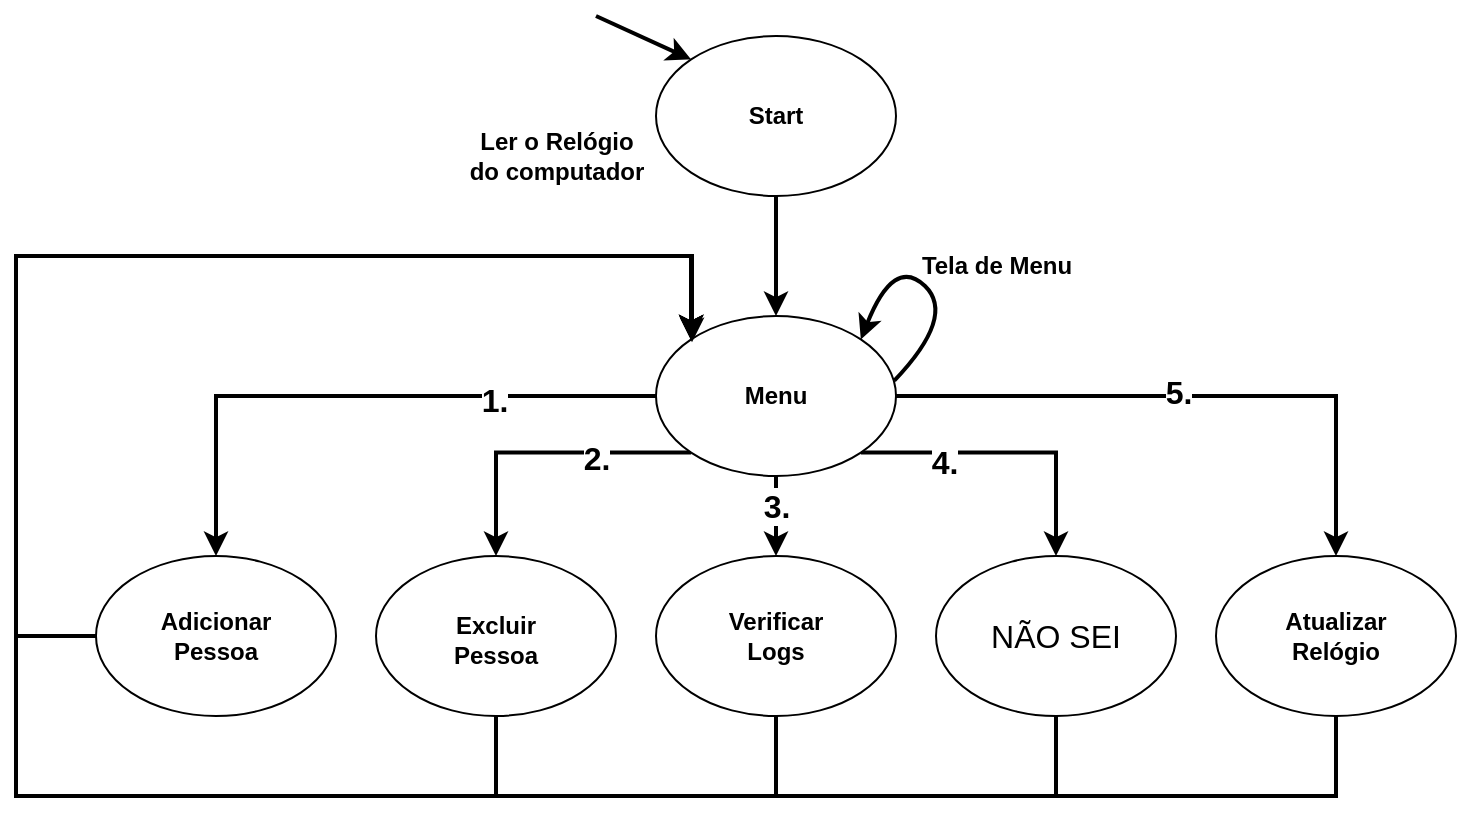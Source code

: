 <mxfile version="20.2.0" type="device"><diagram id="7MRglZtK3inhScTyYqWF" name="Page-1"><mxGraphModel dx="981" dy="493" grid="1" gridSize="10" guides="1" tooltips="1" connect="1" arrows="1" fold="1" page="1" pageScale="1" pageWidth="827" pageHeight="1169" math="0" shadow="0"><root><mxCell id="0"/><mxCell id="1" parent="0"/><mxCell id="krrq9gqg7aYVKy_Dk65v-5" value="" style="edgeStyle=orthogonalEdgeStyle;rounded=0;orthogonalLoop=1;jettySize=auto;html=1;strokeWidth=2;fontStyle=1" edge="1" parent="1" source="krrq9gqg7aYVKy_Dk65v-1" target="krrq9gqg7aYVKy_Dk65v-4"><mxGeometry relative="1" as="geometry"/></mxCell><mxCell id="krrq9gqg7aYVKy_Dk65v-1" value="&lt;span&gt;Start&lt;/span&gt;" style="ellipse;whiteSpace=wrap;html=1;fontStyle=1" vertex="1" parent="1"><mxGeometry x="350" y="20" width="120" height="80" as="geometry"/></mxCell><mxCell id="krrq9gqg7aYVKy_Dk65v-2" value="" style="endArrow=classic;html=1;rounded=0;entryX=0;entryY=0;entryDx=0;entryDy=0;strokeWidth=2;fontStyle=1" edge="1" parent="1" target="krrq9gqg7aYVKy_Dk65v-1"><mxGeometry width="50" height="50" relative="1" as="geometry"><mxPoint x="320" y="10" as="sourcePoint"/><mxPoint x="350" y="20" as="targetPoint"/></mxGeometry></mxCell><mxCell id="krrq9gqg7aYVKy_Dk65v-3" value="&lt;div&gt;Ler o Relógio&lt;/div&gt;&lt;div&gt;do computador&lt;br&gt;&lt;/div&gt;" style="text;html=1;align=center;verticalAlign=middle;resizable=0;points=[];autosize=1;strokeColor=none;fillColor=none;fontStyle=1" vertex="1" parent="1"><mxGeometry x="245" y="60" width="110" height="40" as="geometry"/></mxCell><mxCell id="krrq9gqg7aYVKy_Dk65v-10" style="edgeStyle=orthogonalEdgeStyle;rounded=0;orthogonalLoop=1;jettySize=auto;html=1;entryX=0.5;entryY=0;entryDx=0;entryDy=0;strokeWidth=2;labelBackgroundColor=default;labelBorderColor=default;fontStyle=1" edge="1" parent="1" source="krrq9gqg7aYVKy_Dk65v-4" target="krrq9gqg7aYVKy_Dk65v-9"><mxGeometry relative="1" as="geometry"/></mxCell><mxCell id="krrq9gqg7aYVKy_Dk65v-13" value="&lt;font style=&quot;font-size: 16px;&quot;&gt;&lt;span&gt;1.&lt;/span&gt;&lt;/font&gt;" style="edgeLabel;html=1;align=center;verticalAlign=middle;resizable=0;points=[];fontStyle=1" vertex="1" connectable="0" parent="krrq9gqg7aYVKy_Dk65v-10"><mxGeometry x="-0.456" y="2" relative="1" as="geometry"><mxPoint as="offset"/></mxGeometry></mxCell><mxCell id="krrq9gqg7aYVKy_Dk65v-15" style="edgeStyle=orthogonalEdgeStyle;rounded=0;orthogonalLoop=1;jettySize=auto;html=1;exitX=0;exitY=1;exitDx=0;exitDy=0;entryX=0.5;entryY=0;entryDx=0;entryDy=0;labelBackgroundColor=default;labelBorderColor=default;fontSize=16;strokeWidth=2;fontStyle=1" edge="1" parent="1" source="krrq9gqg7aYVKy_Dk65v-4" target="krrq9gqg7aYVKy_Dk65v-14"><mxGeometry relative="1" as="geometry"/></mxCell><mxCell id="krrq9gqg7aYVKy_Dk65v-16" value="2." style="edgeLabel;html=1;align=center;verticalAlign=middle;resizable=0;points=[];fontSize=16;fontStyle=1" vertex="1" connectable="0" parent="krrq9gqg7aYVKy_Dk65v-15"><mxGeometry x="-0.001" y="2" relative="1" as="geometry"><mxPoint x="27" as="offset"/></mxGeometry></mxCell><mxCell id="krrq9gqg7aYVKy_Dk65v-18" value="" style="edgeStyle=orthogonalEdgeStyle;rounded=0;orthogonalLoop=1;jettySize=auto;html=1;labelBackgroundColor=default;labelBorderColor=default;fontSize=12;strokeWidth=2;" edge="1" parent="1" source="krrq9gqg7aYVKy_Dk65v-4" target="krrq9gqg7aYVKy_Dk65v-17"><mxGeometry relative="1" as="geometry"/></mxCell><mxCell id="krrq9gqg7aYVKy_Dk65v-19" value="&lt;font style=&quot;font-size: 16px;&quot;&gt;&lt;b&gt;3.&lt;/b&gt;&lt;/font&gt;" style="edgeLabel;html=1;align=center;verticalAlign=middle;resizable=0;points=[];fontSize=12;" vertex="1" connectable="0" parent="krrq9gqg7aYVKy_Dk65v-18"><mxGeometry x="-0.24" relative="1" as="geometry"><mxPoint as="offset"/></mxGeometry></mxCell><mxCell id="krrq9gqg7aYVKy_Dk65v-22" style="edgeStyle=orthogonalEdgeStyle;rounded=0;orthogonalLoop=1;jettySize=auto;html=1;exitX=1;exitY=1;exitDx=0;exitDy=0;labelBackgroundColor=default;labelBorderColor=default;fontSize=16;strokeWidth=2;" edge="1" parent="1" source="krrq9gqg7aYVKy_Dk65v-4" target="krrq9gqg7aYVKy_Dk65v-20"><mxGeometry relative="1" as="geometry"/></mxCell><mxCell id="krrq9gqg7aYVKy_Dk65v-23" value="4." style="edgeLabel;html=1;align=center;verticalAlign=middle;resizable=0;points=[];fontSize=16;fontStyle=1" vertex="1" connectable="0" parent="krrq9gqg7aYVKy_Dk65v-22"><mxGeometry x="-0.447" y="-4" relative="1" as="geometry"><mxPoint as="offset"/></mxGeometry></mxCell><mxCell id="krrq9gqg7aYVKy_Dk65v-25" style="edgeStyle=orthogonalEdgeStyle;rounded=0;orthogonalLoop=1;jettySize=auto;html=1;entryX=0.5;entryY=0;entryDx=0;entryDy=0;labelBackgroundColor=default;labelBorderColor=default;fontSize=16;strokeWidth=2;" edge="1" parent="1" source="krrq9gqg7aYVKy_Dk65v-4" target="krrq9gqg7aYVKy_Dk65v-24"><mxGeometry relative="1" as="geometry"/></mxCell><mxCell id="krrq9gqg7aYVKy_Dk65v-26" value="&lt;b&gt;5.&lt;/b&gt;" style="edgeLabel;html=1;align=center;verticalAlign=middle;resizable=0;points=[];fontSize=16;" vertex="1" connectable="0" parent="krrq9gqg7aYVKy_Dk65v-25"><mxGeometry x="-0.063" y="2" relative="1" as="geometry"><mxPoint as="offset"/></mxGeometry></mxCell><mxCell id="krrq9gqg7aYVKy_Dk65v-4" value="&lt;span&gt;Menu&lt;/span&gt;" style="ellipse;whiteSpace=wrap;html=1;fontStyle=1" vertex="1" parent="1"><mxGeometry x="350" y="160" width="120" height="80" as="geometry"/></mxCell><mxCell id="krrq9gqg7aYVKy_Dk65v-7" value="" style="curved=1;endArrow=classic;html=1;rounded=0;strokeWidth=2;exitX=0.993;exitY=0.404;exitDx=0;exitDy=0;entryX=1;entryY=0;entryDx=0;entryDy=0;fontStyle=1;exitPerimeter=0;" edge="1" parent="1" source="krrq9gqg7aYVKy_Dk65v-4" target="krrq9gqg7aYVKy_Dk65v-4"><mxGeometry width="50" height="50" relative="1" as="geometry"><mxPoint x="520" y="210" as="sourcePoint"/><mxPoint x="570" y="160" as="targetPoint"/><Array as="points"><mxPoint x="500" y="160"/><mxPoint x="469" y="130"/></Array></mxGeometry></mxCell><mxCell id="krrq9gqg7aYVKy_Dk65v-8" value="Tela de Menu" style="text;html=1;align=center;verticalAlign=middle;resizable=0;points=[];autosize=1;strokeColor=none;fillColor=none;fontStyle=1" vertex="1" parent="1"><mxGeometry x="470" y="120" width="100" height="30" as="geometry"/></mxCell><mxCell id="krrq9gqg7aYVKy_Dk65v-27" style="edgeStyle=orthogonalEdgeStyle;rounded=0;orthogonalLoop=1;jettySize=auto;html=1;entryX=0;entryY=0;entryDx=0;entryDy=0;labelBackgroundColor=default;labelBorderColor=default;fontSize=12;strokeWidth=2;" edge="1" parent="1" source="krrq9gqg7aYVKy_Dk65v-9" target="krrq9gqg7aYVKy_Dk65v-4"><mxGeometry relative="1" as="geometry"><Array as="points"><mxPoint x="30" y="320"/><mxPoint x="30" y="130"/><mxPoint x="368" y="130"/></Array></mxGeometry></mxCell><mxCell id="krrq9gqg7aYVKy_Dk65v-9" value="&lt;div&gt;Adicionar &lt;br&gt;&lt;/div&gt;&lt;div&gt;Pessoa&lt;br&gt;&lt;/div&gt;" style="ellipse;whiteSpace=wrap;html=1;fontStyle=1" vertex="1" parent="1"><mxGeometry x="70" y="280" width="120" height="80" as="geometry"/></mxCell><mxCell id="krrq9gqg7aYVKy_Dk65v-28" style="edgeStyle=orthogonalEdgeStyle;rounded=0;orthogonalLoop=1;jettySize=auto;html=1;entryX=0;entryY=0;entryDx=0;entryDy=0;labelBackgroundColor=default;labelBorderColor=default;fontSize=12;strokeWidth=2;" edge="1" parent="1" source="krrq9gqg7aYVKy_Dk65v-14" target="krrq9gqg7aYVKy_Dk65v-4"><mxGeometry relative="1" as="geometry"><Array as="points"><mxPoint x="270" y="400"/><mxPoint x="30" y="400"/><mxPoint x="30" y="130"/><mxPoint x="368" y="130"/></Array></mxGeometry></mxCell><mxCell id="krrq9gqg7aYVKy_Dk65v-14" value="&lt;div&gt;&lt;font style=&quot;font-size: 12px;&quot;&gt;Excluir&lt;br&gt;&lt;/font&gt;&lt;/div&gt;&lt;div style=&quot;font-size: 12px;&quot;&gt;Pessoa&lt;br&gt;&lt;/div&gt;" style="ellipse;whiteSpace=wrap;html=1;fontSize=16;fontStyle=1" vertex="1" parent="1"><mxGeometry x="210" y="280" width="120" height="80" as="geometry"/></mxCell><mxCell id="krrq9gqg7aYVKy_Dk65v-29" style="edgeStyle=orthogonalEdgeStyle;rounded=0;orthogonalLoop=1;jettySize=auto;html=1;entryX=0;entryY=0;entryDx=0;entryDy=0;labelBackgroundColor=default;labelBorderColor=default;fontSize=12;strokeWidth=2;" edge="1" parent="1" source="krrq9gqg7aYVKy_Dk65v-17" target="krrq9gqg7aYVKy_Dk65v-4"><mxGeometry relative="1" as="geometry"><Array as="points"><mxPoint x="410" y="400"/><mxPoint x="30" y="400"/><mxPoint x="30" y="130"/><mxPoint x="368" y="130"/></Array></mxGeometry></mxCell><mxCell id="krrq9gqg7aYVKy_Dk65v-17" value="&lt;div&gt;&lt;b&gt;Verificar&lt;/b&gt;&lt;/div&gt;&lt;div&gt;&lt;b&gt;Logs&lt;br&gt;&lt;/b&gt;&lt;/div&gt;" style="ellipse;whiteSpace=wrap;html=1;fontSize=12;" vertex="1" parent="1"><mxGeometry x="350" y="280" width="120" height="80" as="geometry"/></mxCell><mxCell id="krrq9gqg7aYVKy_Dk65v-30" style="edgeStyle=orthogonalEdgeStyle;rounded=0;orthogonalLoop=1;jettySize=auto;html=1;entryX=0;entryY=0;entryDx=0;entryDy=0;labelBackgroundColor=default;labelBorderColor=default;fontSize=12;strokeWidth=2;" edge="1" parent="1" source="krrq9gqg7aYVKy_Dk65v-20" target="krrq9gqg7aYVKy_Dk65v-4"><mxGeometry relative="1" as="geometry"><Array as="points"><mxPoint x="550" y="400"/><mxPoint x="30" y="400"/><mxPoint x="30" y="130"/><mxPoint x="368" y="130"/></Array></mxGeometry></mxCell><mxCell id="krrq9gqg7aYVKy_Dk65v-20" value="NÃO SEI" style="ellipse;whiteSpace=wrap;html=1;fontSize=16;" vertex="1" parent="1"><mxGeometry x="490" y="280" width="120" height="80" as="geometry"/></mxCell><mxCell id="krrq9gqg7aYVKy_Dk65v-31" style="edgeStyle=orthogonalEdgeStyle;rounded=0;orthogonalLoop=1;jettySize=auto;html=1;labelBackgroundColor=default;labelBorderColor=default;fontSize=12;strokeWidth=2;entryX=0.15;entryY=0.164;entryDx=0;entryDy=0;entryPerimeter=0;" edge="1" parent="1" source="krrq9gqg7aYVKy_Dk65v-24" target="krrq9gqg7aYVKy_Dk65v-4"><mxGeometry relative="1" as="geometry"><mxPoint x="370" y="170" as="targetPoint"/><Array as="points"><mxPoint x="690" y="400"/><mxPoint x="30" y="400"/><mxPoint x="30" y="130"/><mxPoint x="368" y="130"/></Array></mxGeometry></mxCell><mxCell id="krrq9gqg7aYVKy_Dk65v-24" value="&lt;div style=&quot;font-size: 12px;&quot;&gt;&lt;b&gt;&lt;font style=&quot;font-size: 12px;&quot;&gt;Atualizar&lt;/font&gt;&lt;/b&gt;&lt;/div&gt;&lt;div style=&quot;font-size: 12px;&quot;&gt;&lt;b&gt;&lt;font style=&quot;font-size: 12px;&quot;&gt;Relógio&lt;br&gt;&lt;/font&gt;&lt;/b&gt;&lt;/div&gt;" style="ellipse;whiteSpace=wrap;html=1;fontSize=16;" vertex="1" parent="1"><mxGeometry x="630" y="280" width="120" height="80" as="geometry"/></mxCell></root></mxGraphModel></diagram></mxfile>